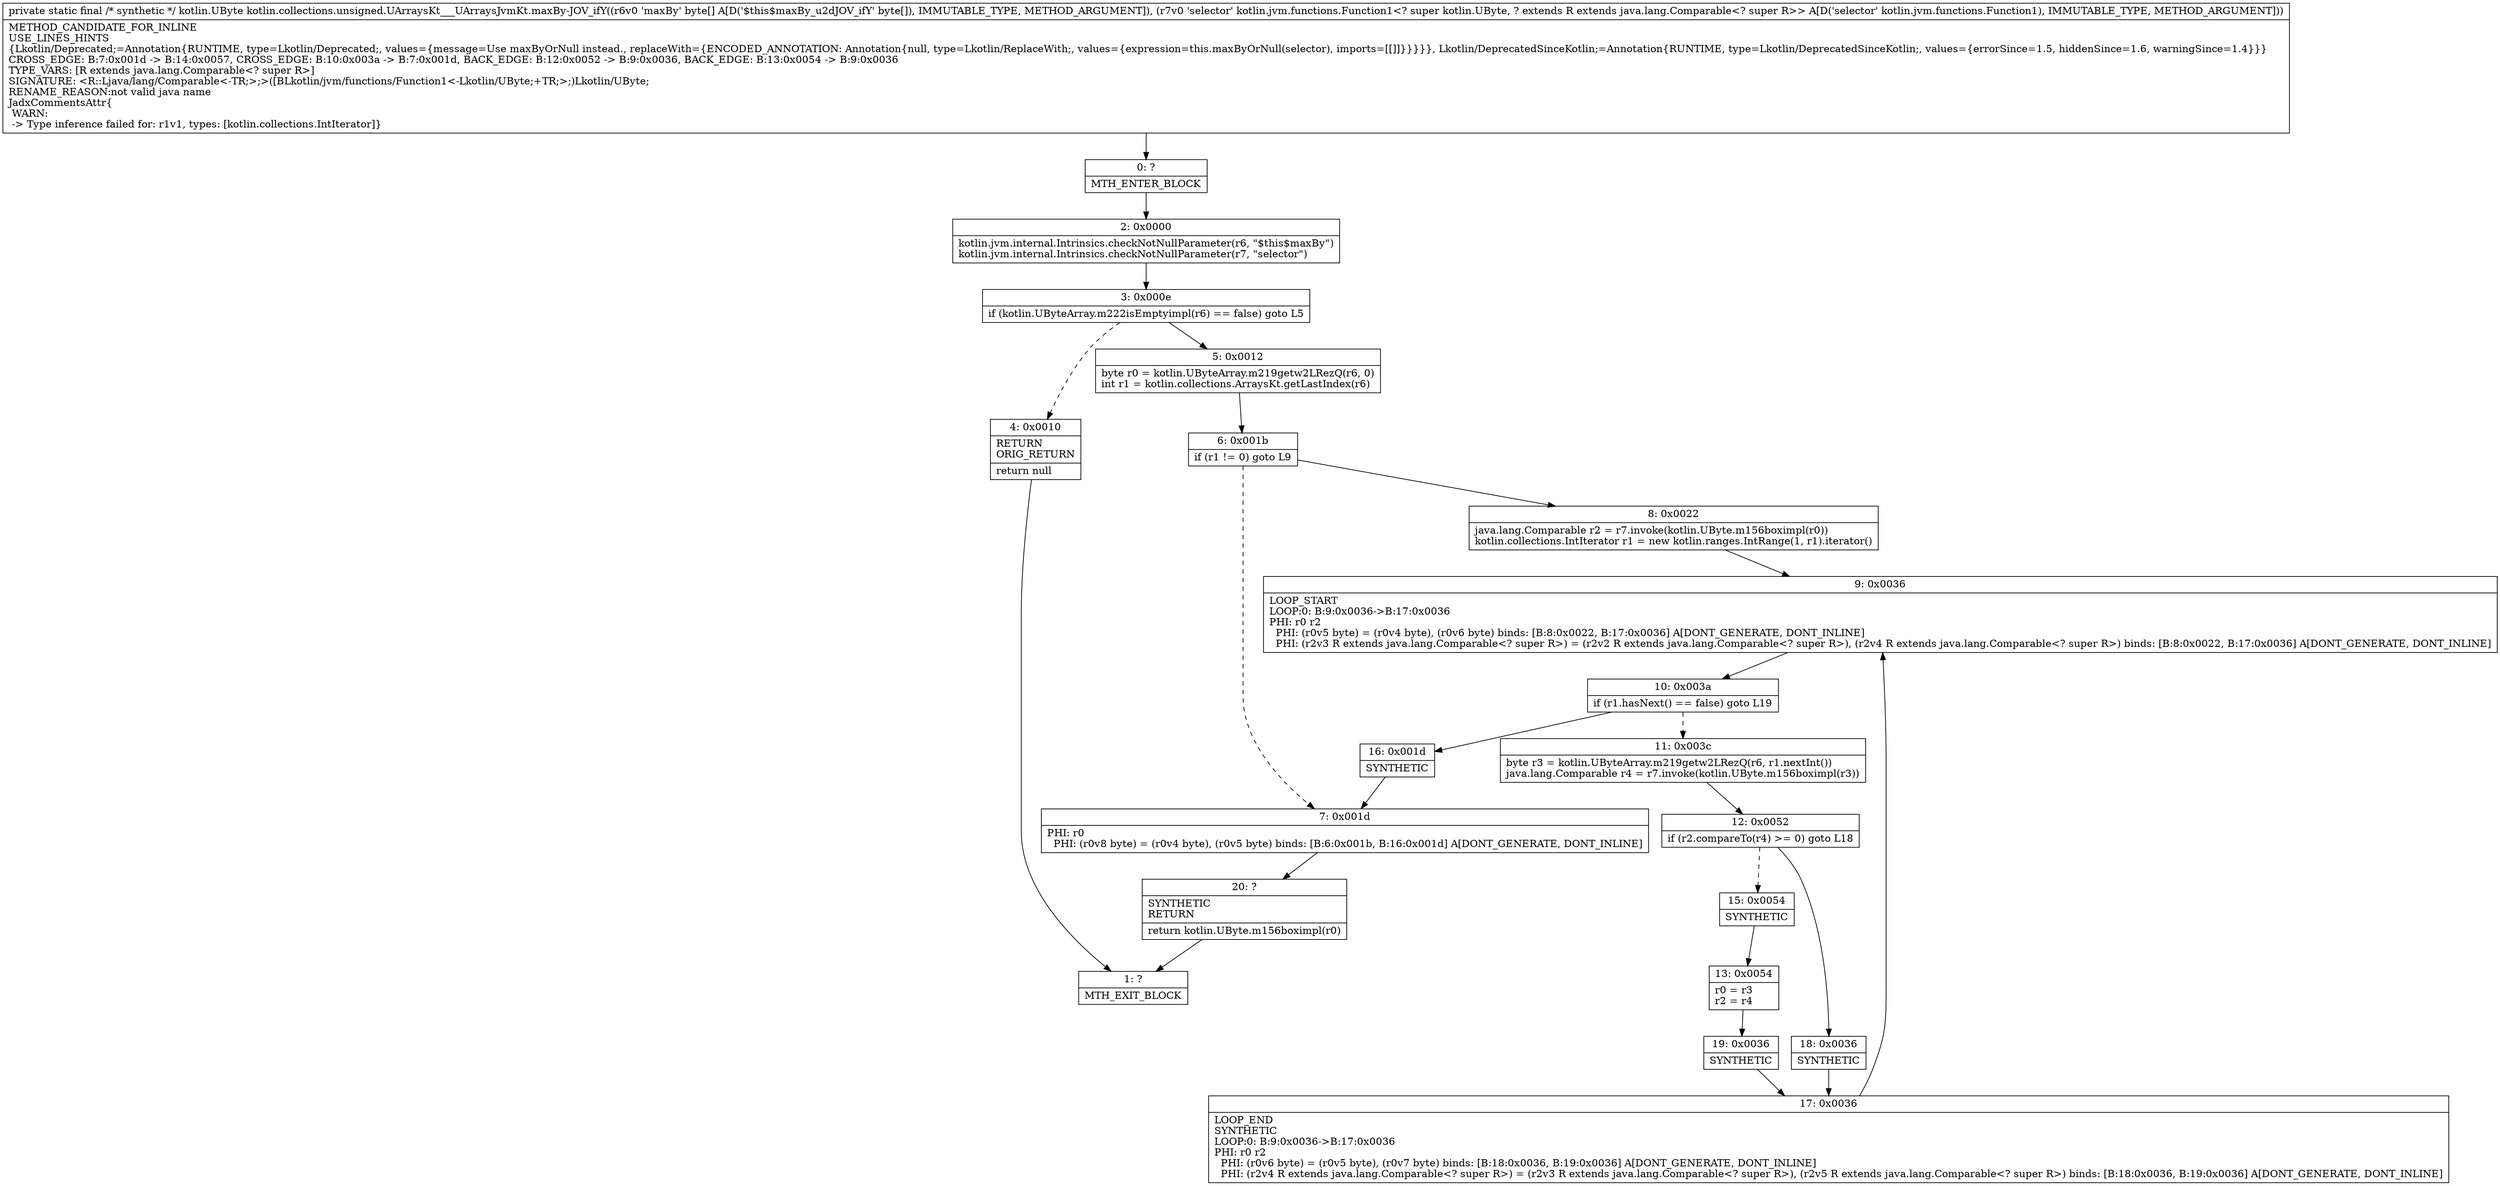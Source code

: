 digraph "CFG forkotlin.collections.unsigned.UArraysKt___UArraysJvmKt.maxBy\-JOV_ifY([BLkotlin\/jvm\/functions\/Function1;)Lkotlin\/UByte;" {
Node_0 [shape=record,label="{0\:\ ?|MTH_ENTER_BLOCK\l}"];
Node_2 [shape=record,label="{2\:\ 0x0000|kotlin.jvm.internal.Intrinsics.checkNotNullParameter(r6, \"$this$maxBy\")\lkotlin.jvm.internal.Intrinsics.checkNotNullParameter(r7, \"selector\")\l}"];
Node_3 [shape=record,label="{3\:\ 0x000e|if (kotlin.UByteArray.m222isEmptyimpl(r6) == false) goto L5\l}"];
Node_4 [shape=record,label="{4\:\ 0x0010|RETURN\lORIG_RETURN\l|return null\l}"];
Node_1 [shape=record,label="{1\:\ ?|MTH_EXIT_BLOCK\l}"];
Node_5 [shape=record,label="{5\:\ 0x0012|byte r0 = kotlin.UByteArray.m219getw2LRezQ(r6, 0)\lint r1 = kotlin.collections.ArraysKt.getLastIndex(r6)\l}"];
Node_6 [shape=record,label="{6\:\ 0x001b|if (r1 != 0) goto L9\l}"];
Node_7 [shape=record,label="{7\:\ 0x001d|PHI: r0 \l  PHI: (r0v8 byte) = (r0v4 byte), (r0v5 byte) binds: [B:6:0x001b, B:16:0x001d] A[DONT_GENERATE, DONT_INLINE]\l}"];
Node_20 [shape=record,label="{20\:\ ?|SYNTHETIC\lRETURN\l|return kotlin.UByte.m156boximpl(r0)\l}"];
Node_8 [shape=record,label="{8\:\ 0x0022|java.lang.Comparable r2 = r7.invoke(kotlin.UByte.m156boximpl(r0))\lkotlin.collections.IntIterator r1 = new kotlin.ranges.IntRange(1, r1).iterator()\l}"];
Node_9 [shape=record,label="{9\:\ 0x0036|LOOP_START\lLOOP:0: B:9:0x0036\-\>B:17:0x0036\lPHI: r0 r2 \l  PHI: (r0v5 byte) = (r0v4 byte), (r0v6 byte) binds: [B:8:0x0022, B:17:0x0036] A[DONT_GENERATE, DONT_INLINE]\l  PHI: (r2v3 R extends java.lang.Comparable\<? super R\>) = (r2v2 R extends java.lang.Comparable\<? super R\>), (r2v4 R extends java.lang.Comparable\<? super R\>) binds: [B:8:0x0022, B:17:0x0036] A[DONT_GENERATE, DONT_INLINE]\l}"];
Node_10 [shape=record,label="{10\:\ 0x003a|if (r1.hasNext() == false) goto L19\l}"];
Node_11 [shape=record,label="{11\:\ 0x003c|byte r3 = kotlin.UByteArray.m219getw2LRezQ(r6, r1.nextInt())\ljava.lang.Comparable r4 = r7.invoke(kotlin.UByte.m156boximpl(r3))\l}"];
Node_12 [shape=record,label="{12\:\ 0x0052|if (r2.compareTo(r4) \>= 0) goto L18\l}"];
Node_15 [shape=record,label="{15\:\ 0x0054|SYNTHETIC\l}"];
Node_13 [shape=record,label="{13\:\ 0x0054|r0 = r3\lr2 = r4\l}"];
Node_19 [shape=record,label="{19\:\ 0x0036|SYNTHETIC\l}"];
Node_17 [shape=record,label="{17\:\ 0x0036|LOOP_END\lSYNTHETIC\lLOOP:0: B:9:0x0036\-\>B:17:0x0036\lPHI: r0 r2 \l  PHI: (r0v6 byte) = (r0v5 byte), (r0v7 byte) binds: [B:18:0x0036, B:19:0x0036] A[DONT_GENERATE, DONT_INLINE]\l  PHI: (r2v4 R extends java.lang.Comparable\<? super R\>) = (r2v3 R extends java.lang.Comparable\<? super R\>), (r2v5 R extends java.lang.Comparable\<? super R\>) binds: [B:18:0x0036, B:19:0x0036] A[DONT_GENERATE, DONT_INLINE]\l}"];
Node_18 [shape=record,label="{18\:\ 0x0036|SYNTHETIC\l}"];
Node_16 [shape=record,label="{16\:\ 0x001d|SYNTHETIC\l}"];
MethodNode[shape=record,label="{private static final \/* synthetic *\/ kotlin.UByte kotlin.collections.unsigned.UArraysKt___UArraysJvmKt.maxBy\-JOV_ifY((r6v0 'maxBy' byte[] A[D('$this$maxBy_u2dJOV_ifY' byte[]), IMMUTABLE_TYPE, METHOD_ARGUMENT]), (r7v0 'selector' kotlin.jvm.functions.Function1\<? super kotlin.UByte, ? extends R extends java.lang.Comparable\<? super R\>\> A[D('selector' kotlin.jvm.functions.Function1), IMMUTABLE_TYPE, METHOD_ARGUMENT]))  | METHOD_CANDIDATE_FOR_INLINE\lUSE_LINES_HINTS\l\{Lkotlin\/Deprecated;=Annotation\{RUNTIME, type=Lkotlin\/Deprecated;, values=\{message=Use maxByOrNull instead., replaceWith=\{ENCODED_ANNOTATION: Annotation\{null, type=Lkotlin\/ReplaceWith;, values=\{expression=this.maxByOrNull(selector), imports=[[]]\}\}\}\}\}, Lkotlin\/DeprecatedSinceKotlin;=Annotation\{RUNTIME, type=Lkotlin\/DeprecatedSinceKotlin;, values=\{errorSince=1.5, hiddenSince=1.6, warningSince=1.4\}\}\}\lCROSS_EDGE: B:7:0x001d \-\> B:14:0x0057, CROSS_EDGE: B:10:0x003a \-\> B:7:0x001d, BACK_EDGE: B:12:0x0052 \-\> B:9:0x0036, BACK_EDGE: B:13:0x0054 \-\> B:9:0x0036\lTYPE_VARS: [R extends java.lang.Comparable\<? super R\>]\lSIGNATURE: \<R::Ljava\/lang\/Comparable\<\-TR;\>;\>([BLkotlin\/jvm\/functions\/Function1\<\-Lkotlin\/UByte;+TR;\>;)Lkotlin\/UByte;\lRENAME_REASON:not valid java name\lJadxCommentsAttr\{\l WARN: \l \-\> Type inference failed for: r1v1, types: [kotlin.collections.IntIterator]\}\l}"];
MethodNode -> Node_0;Node_0 -> Node_2;
Node_2 -> Node_3;
Node_3 -> Node_4[style=dashed];
Node_3 -> Node_5;
Node_4 -> Node_1;
Node_5 -> Node_6;
Node_6 -> Node_7[style=dashed];
Node_6 -> Node_8;
Node_7 -> Node_20;
Node_20 -> Node_1;
Node_8 -> Node_9;
Node_9 -> Node_10;
Node_10 -> Node_11[style=dashed];
Node_10 -> Node_16;
Node_11 -> Node_12;
Node_12 -> Node_15[style=dashed];
Node_12 -> Node_18;
Node_15 -> Node_13;
Node_13 -> Node_19;
Node_19 -> Node_17;
Node_17 -> Node_9;
Node_18 -> Node_17;
Node_16 -> Node_7;
}

